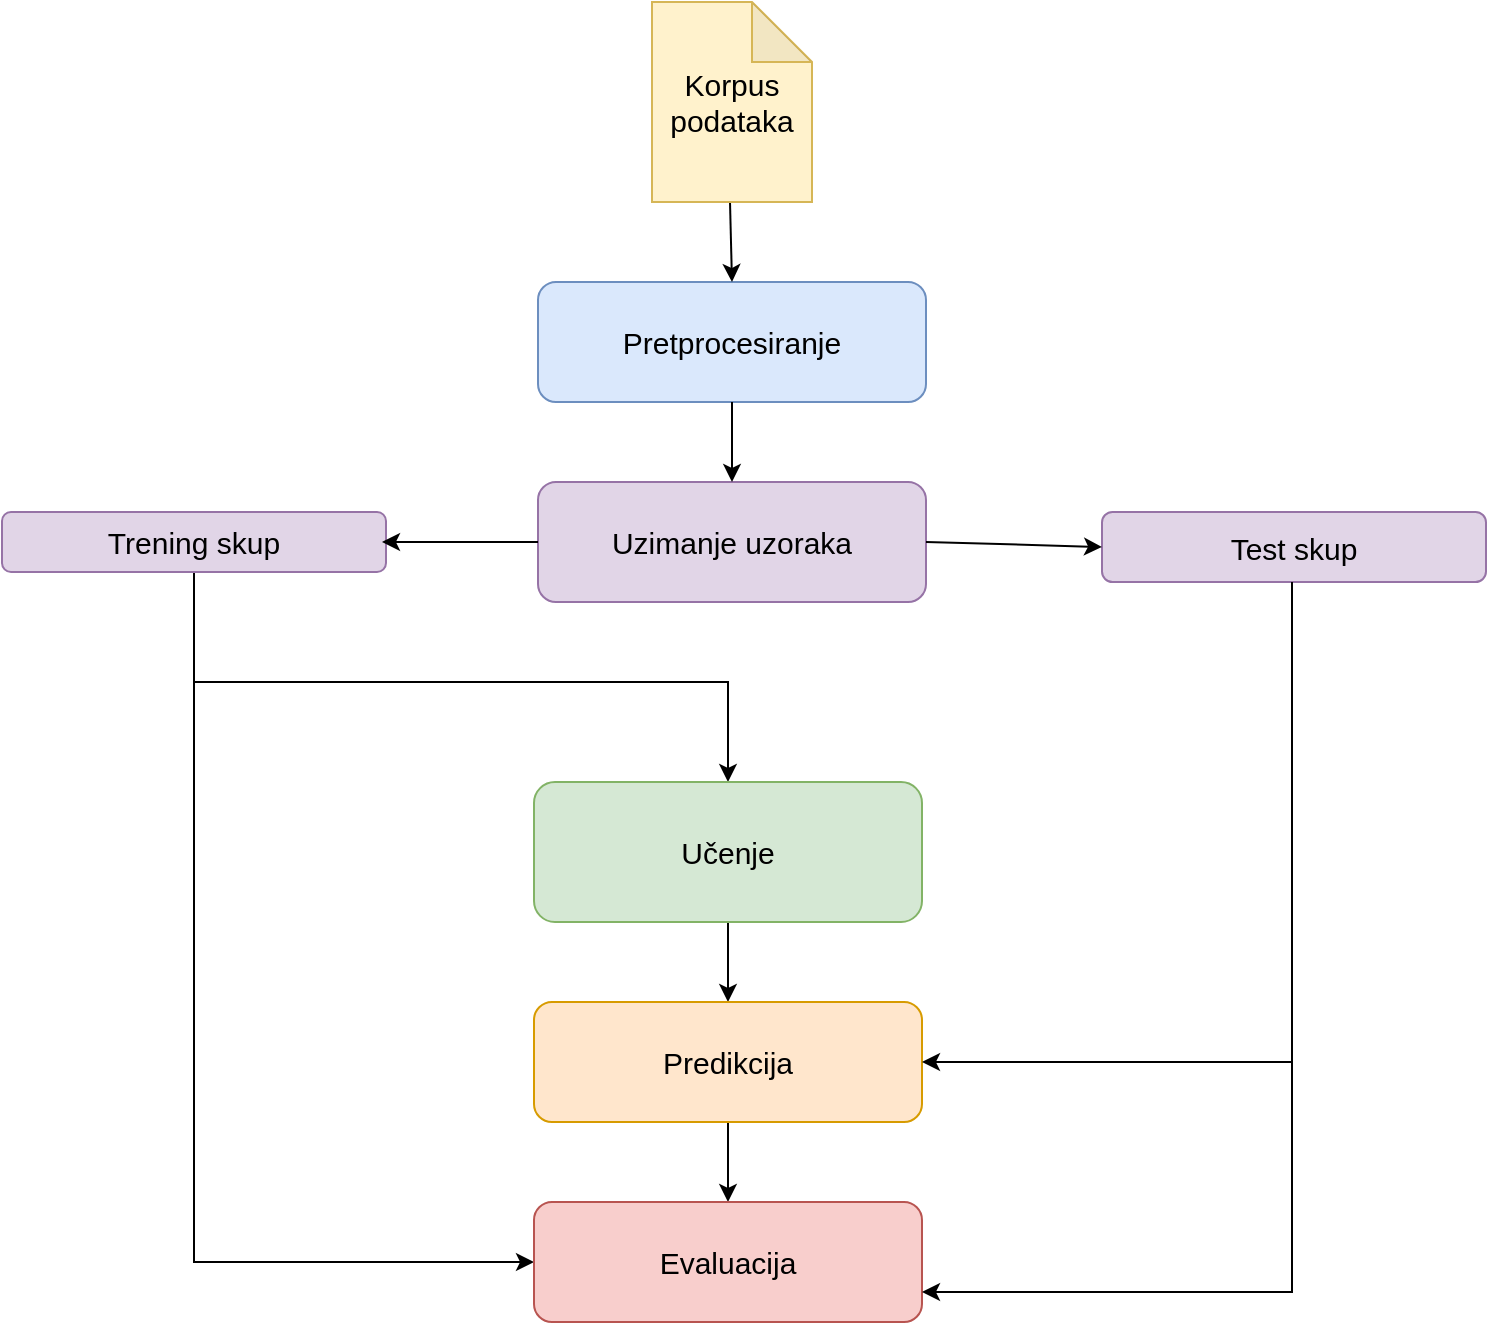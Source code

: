 <mxfile version="14.9.6" type="device"><diagram id="F50X1Hfm2i88akjRrzqO" name="Page-2"><mxGraphModel dx="946" dy="542" grid="1" gridSize="10" guides="1" tooltips="1" connect="1" arrows="1" fold="1" page="1" pageScale="1" pageWidth="827" pageHeight="1169" math="0" shadow="0"><root><mxCell id="FrsdwfyJXgFaSWEsKBTj-0"/><mxCell id="FrsdwfyJXgFaSWEsKBTj-1" parent="FrsdwfyJXgFaSWEsKBTj-0"/><mxCell id="FrsdwfyJXgFaSWEsKBTj-3" value="Pretprocesiranje" style="rounded=1;whiteSpace=wrap;html=1;fillColor=#dae8fc;strokeColor=#6c8ebf;fontSize=15;" parent="FrsdwfyJXgFaSWEsKBTj-1" vertex="1"><mxGeometry x="318" y="150" width="194" height="60" as="geometry"/></mxCell><mxCell id="FrsdwfyJXgFaSWEsKBTj-4" value="Uzimanje uzoraka" style="rounded=1;whiteSpace=wrap;html=1;fillColor=#e1d5e7;strokeColor=#9673a6;fontSize=15;" parent="FrsdwfyJXgFaSWEsKBTj-1" vertex="1"><mxGeometry x="318" y="250" width="194" height="60" as="geometry"/></mxCell><mxCell id="FrsdwfyJXgFaSWEsKBTj-7" value="" style="endArrow=classic;html=1;fontSize=15;exitX=0.5;exitY=1;exitDx=0;exitDy=0;entryX=0.5;entryY=0;entryDx=0;entryDy=0;" parent="FrsdwfyJXgFaSWEsKBTj-1" target="FrsdwfyJXgFaSWEsKBTj-3" edge="1"><mxGeometry width="50" height="50" relative="1" as="geometry"><mxPoint x="414" y="110" as="sourcePoint"/><mxPoint x="440" y="320" as="targetPoint"/></mxGeometry></mxCell><mxCell id="FrsdwfyJXgFaSWEsKBTj-8" value="" style="endArrow=classic;html=1;fontSize=15;exitX=0.5;exitY=1;exitDx=0;exitDy=0;entryX=0.5;entryY=0;entryDx=0;entryDy=0;" parent="FrsdwfyJXgFaSWEsKBTj-1" source="FrsdwfyJXgFaSWEsKBTj-3" target="FrsdwfyJXgFaSWEsKBTj-4" edge="1"><mxGeometry width="50" height="50" relative="1" as="geometry"><mxPoint x="410" y="260" as="sourcePoint"/><mxPoint x="460" y="210" as="targetPoint"/></mxGeometry></mxCell><mxCell id="8BdBJEJFBYvGHsBpwTDu-1" style="edgeStyle=orthogonalEdgeStyle;rounded=0;orthogonalLoop=1;jettySize=auto;html=1;entryX=0.5;entryY=0;entryDx=0;entryDy=0;" edge="1" parent="FrsdwfyJXgFaSWEsKBTj-1" source="FrsdwfyJXgFaSWEsKBTj-9" target="FrsdwfyJXgFaSWEsKBTj-15"><mxGeometry relative="1" as="geometry"><mxPoint x="430" y="390" as="targetPoint"/><Array as="points"><mxPoint x="146" y="350"/><mxPoint x="413" y="350"/></Array></mxGeometry></mxCell><mxCell id="8BdBJEJFBYvGHsBpwTDu-3" style="edgeStyle=orthogonalEdgeStyle;rounded=0;orthogonalLoop=1;jettySize=auto;html=1;" edge="1" parent="FrsdwfyJXgFaSWEsKBTj-1" source="FrsdwfyJXgFaSWEsKBTj-9" target="FrsdwfyJXgFaSWEsKBTj-23"><mxGeometry relative="1" as="geometry"><Array as="points"><mxPoint x="146" y="640"/></Array></mxGeometry></mxCell><mxCell id="FrsdwfyJXgFaSWEsKBTj-9" value="Trening skup" style="rounded=1;whiteSpace=wrap;html=1;fontSize=15;fillColor=#e1d5e7;strokeColor=#9673a6;" parent="FrsdwfyJXgFaSWEsKBTj-1" vertex="1"><mxGeometry x="50" y="265" width="192" height="30" as="geometry"/></mxCell><mxCell id="FrsdwfyJXgFaSWEsKBTj-10" value="Test skup" style="rounded=1;whiteSpace=wrap;html=1;fontSize=15;fillColor=#e1d5e7;strokeColor=#9673a6;" parent="FrsdwfyJXgFaSWEsKBTj-1" vertex="1"><mxGeometry x="600" y="265" width="192" height="35" as="geometry"/></mxCell><mxCell id="FrsdwfyJXgFaSWEsKBTj-11" value="" style="endArrow=classic;html=1;fontSize=15;exitX=0;exitY=0.5;exitDx=0;exitDy=0;" parent="FrsdwfyJXgFaSWEsKBTj-1" source="FrsdwfyJXgFaSWEsKBTj-4" edge="1"><mxGeometry width="50" height="50" relative="1" as="geometry"><mxPoint x="390" y="370" as="sourcePoint"/><mxPoint x="240" y="280" as="targetPoint"/></mxGeometry></mxCell><mxCell id="FrsdwfyJXgFaSWEsKBTj-12" value="" style="endArrow=classic;html=1;fontSize=15;exitX=1;exitY=0.5;exitDx=0;exitDy=0;entryX=0;entryY=0.5;entryDx=0;entryDy=0;" parent="FrsdwfyJXgFaSWEsKBTj-1" source="FrsdwfyJXgFaSWEsKBTj-4" target="FrsdwfyJXgFaSWEsKBTj-10" edge="1"><mxGeometry width="50" height="50" relative="1" as="geometry"><mxPoint x="510" y="330" as="sourcePoint"/><mxPoint x="560" y="280" as="targetPoint"/></mxGeometry></mxCell><mxCell id="FrsdwfyJXgFaSWEsKBTj-22" value="" style="edgeStyle=orthogonalEdgeStyle;rounded=0;orthogonalLoop=1;jettySize=auto;html=1;fontSize=15;" parent="FrsdwfyJXgFaSWEsKBTj-1" source="FrsdwfyJXgFaSWEsKBTj-15" target="FrsdwfyJXgFaSWEsKBTj-19" edge="1"><mxGeometry relative="1" as="geometry"/></mxCell><mxCell id="FrsdwfyJXgFaSWEsKBTj-15" value="Učenje" style="rounded=1;whiteSpace=wrap;html=1;fillColor=#d5e8d4;strokeColor=#82b366;fontSize=15;" parent="FrsdwfyJXgFaSWEsKBTj-1" vertex="1"><mxGeometry x="316" y="400" width="194" height="70" as="geometry"/></mxCell><mxCell id="FrsdwfyJXgFaSWEsKBTj-17" value="Korpus&lt;br&gt;podataka" style="shape=note;whiteSpace=wrap;html=1;backgroundOutline=1;darkOpacity=0.05;fontSize=15;fillColor=#fff2cc;strokeColor=#d6b656;" parent="FrsdwfyJXgFaSWEsKBTj-1" vertex="1"><mxGeometry x="375" y="10" width="80" height="100" as="geometry"/></mxCell><mxCell id="FrsdwfyJXgFaSWEsKBTj-28" style="edgeStyle=orthogonalEdgeStyle;rounded=0;orthogonalLoop=1;jettySize=auto;html=1;fontSize=15;" parent="FrsdwfyJXgFaSWEsKBTj-1" source="FrsdwfyJXgFaSWEsKBTj-19" target="FrsdwfyJXgFaSWEsKBTj-23" edge="1"><mxGeometry relative="1" as="geometry"/></mxCell><mxCell id="FrsdwfyJXgFaSWEsKBTj-19" value="Predikcija" style="rounded=1;whiteSpace=wrap;html=1;fillColor=#ffe6cc;strokeColor=#d79b00;fontSize=15;" parent="FrsdwfyJXgFaSWEsKBTj-1" vertex="1"><mxGeometry x="316" y="510" width="194" height="60" as="geometry"/></mxCell><mxCell id="FrsdwfyJXgFaSWEsKBTj-23" value="Evaluacija" style="rounded=1;whiteSpace=wrap;html=1;fillColor=#f8cecc;strokeColor=#b85450;fontSize=15;" parent="FrsdwfyJXgFaSWEsKBTj-1" vertex="1"><mxGeometry x="316" y="610" width="194" height="60" as="geometry"/></mxCell><mxCell id="FrsdwfyJXgFaSWEsKBTj-27" style="edgeStyle=orthogonalEdgeStyle;rounded=0;orthogonalLoop=1;jettySize=auto;html=1;entryX=1;entryY=0.5;entryDx=0;entryDy=0;fontSize=15;" parent="FrsdwfyJXgFaSWEsKBTj-1" target="FrsdwfyJXgFaSWEsKBTj-19" edge="1"><mxGeometry relative="1" as="geometry"><Array as="points"><mxPoint x="695" y="540"/></Array><mxPoint x="695" y="410" as="sourcePoint"/></mxGeometry></mxCell><mxCell id="FrsdwfyJXgFaSWEsKBTj-30" style="edgeStyle=orthogonalEdgeStyle;rounded=0;orthogonalLoop=1;jettySize=auto;html=1;entryX=1;entryY=0.75;entryDx=0;entryDy=0;fontSize=15;" parent="FrsdwfyJXgFaSWEsKBTj-1" source="FrsdwfyJXgFaSWEsKBTj-10" target="FrsdwfyJXgFaSWEsKBTj-23" edge="1"><mxGeometry relative="1" as="geometry"><Array as="points"><mxPoint x="695" y="655"/></Array><mxPoint x="695" y="410" as="sourcePoint"/></mxGeometry></mxCell></root></mxGraphModel></diagram></mxfile>